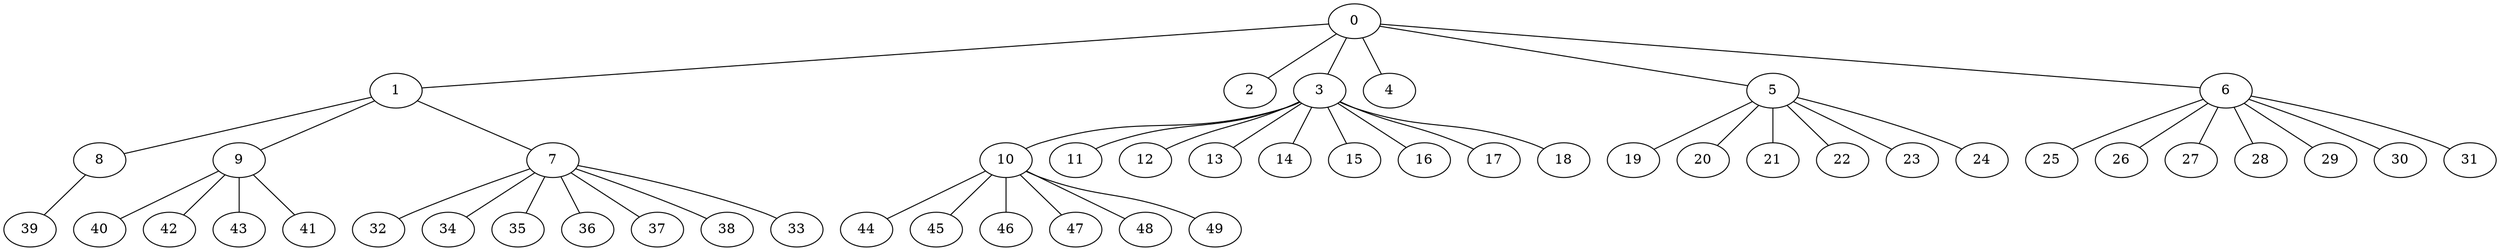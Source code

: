 
graph graphname {
    0 -- 1
0 -- 2
0 -- 3
0 -- 4
0 -- 5
0 -- 6
1 -- 8
1 -- 9
1 -- 7
3 -- 10
3 -- 11
3 -- 12
3 -- 13
3 -- 14
3 -- 15
3 -- 16
3 -- 17
3 -- 18
5 -- 19
5 -- 20
5 -- 21
5 -- 22
5 -- 23
5 -- 24
6 -- 25
6 -- 26
6 -- 27
6 -- 28
6 -- 29
6 -- 30
6 -- 31
7 -- 32
7 -- 34
7 -- 35
7 -- 36
7 -- 37
7 -- 38
7 -- 33
8 -- 39
9 -- 40
9 -- 42
9 -- 43
9 -- 41
10 -- 44
10 -- 45
10 -- 46
10 -- 47
10 -- 48
10 -- 49

}
